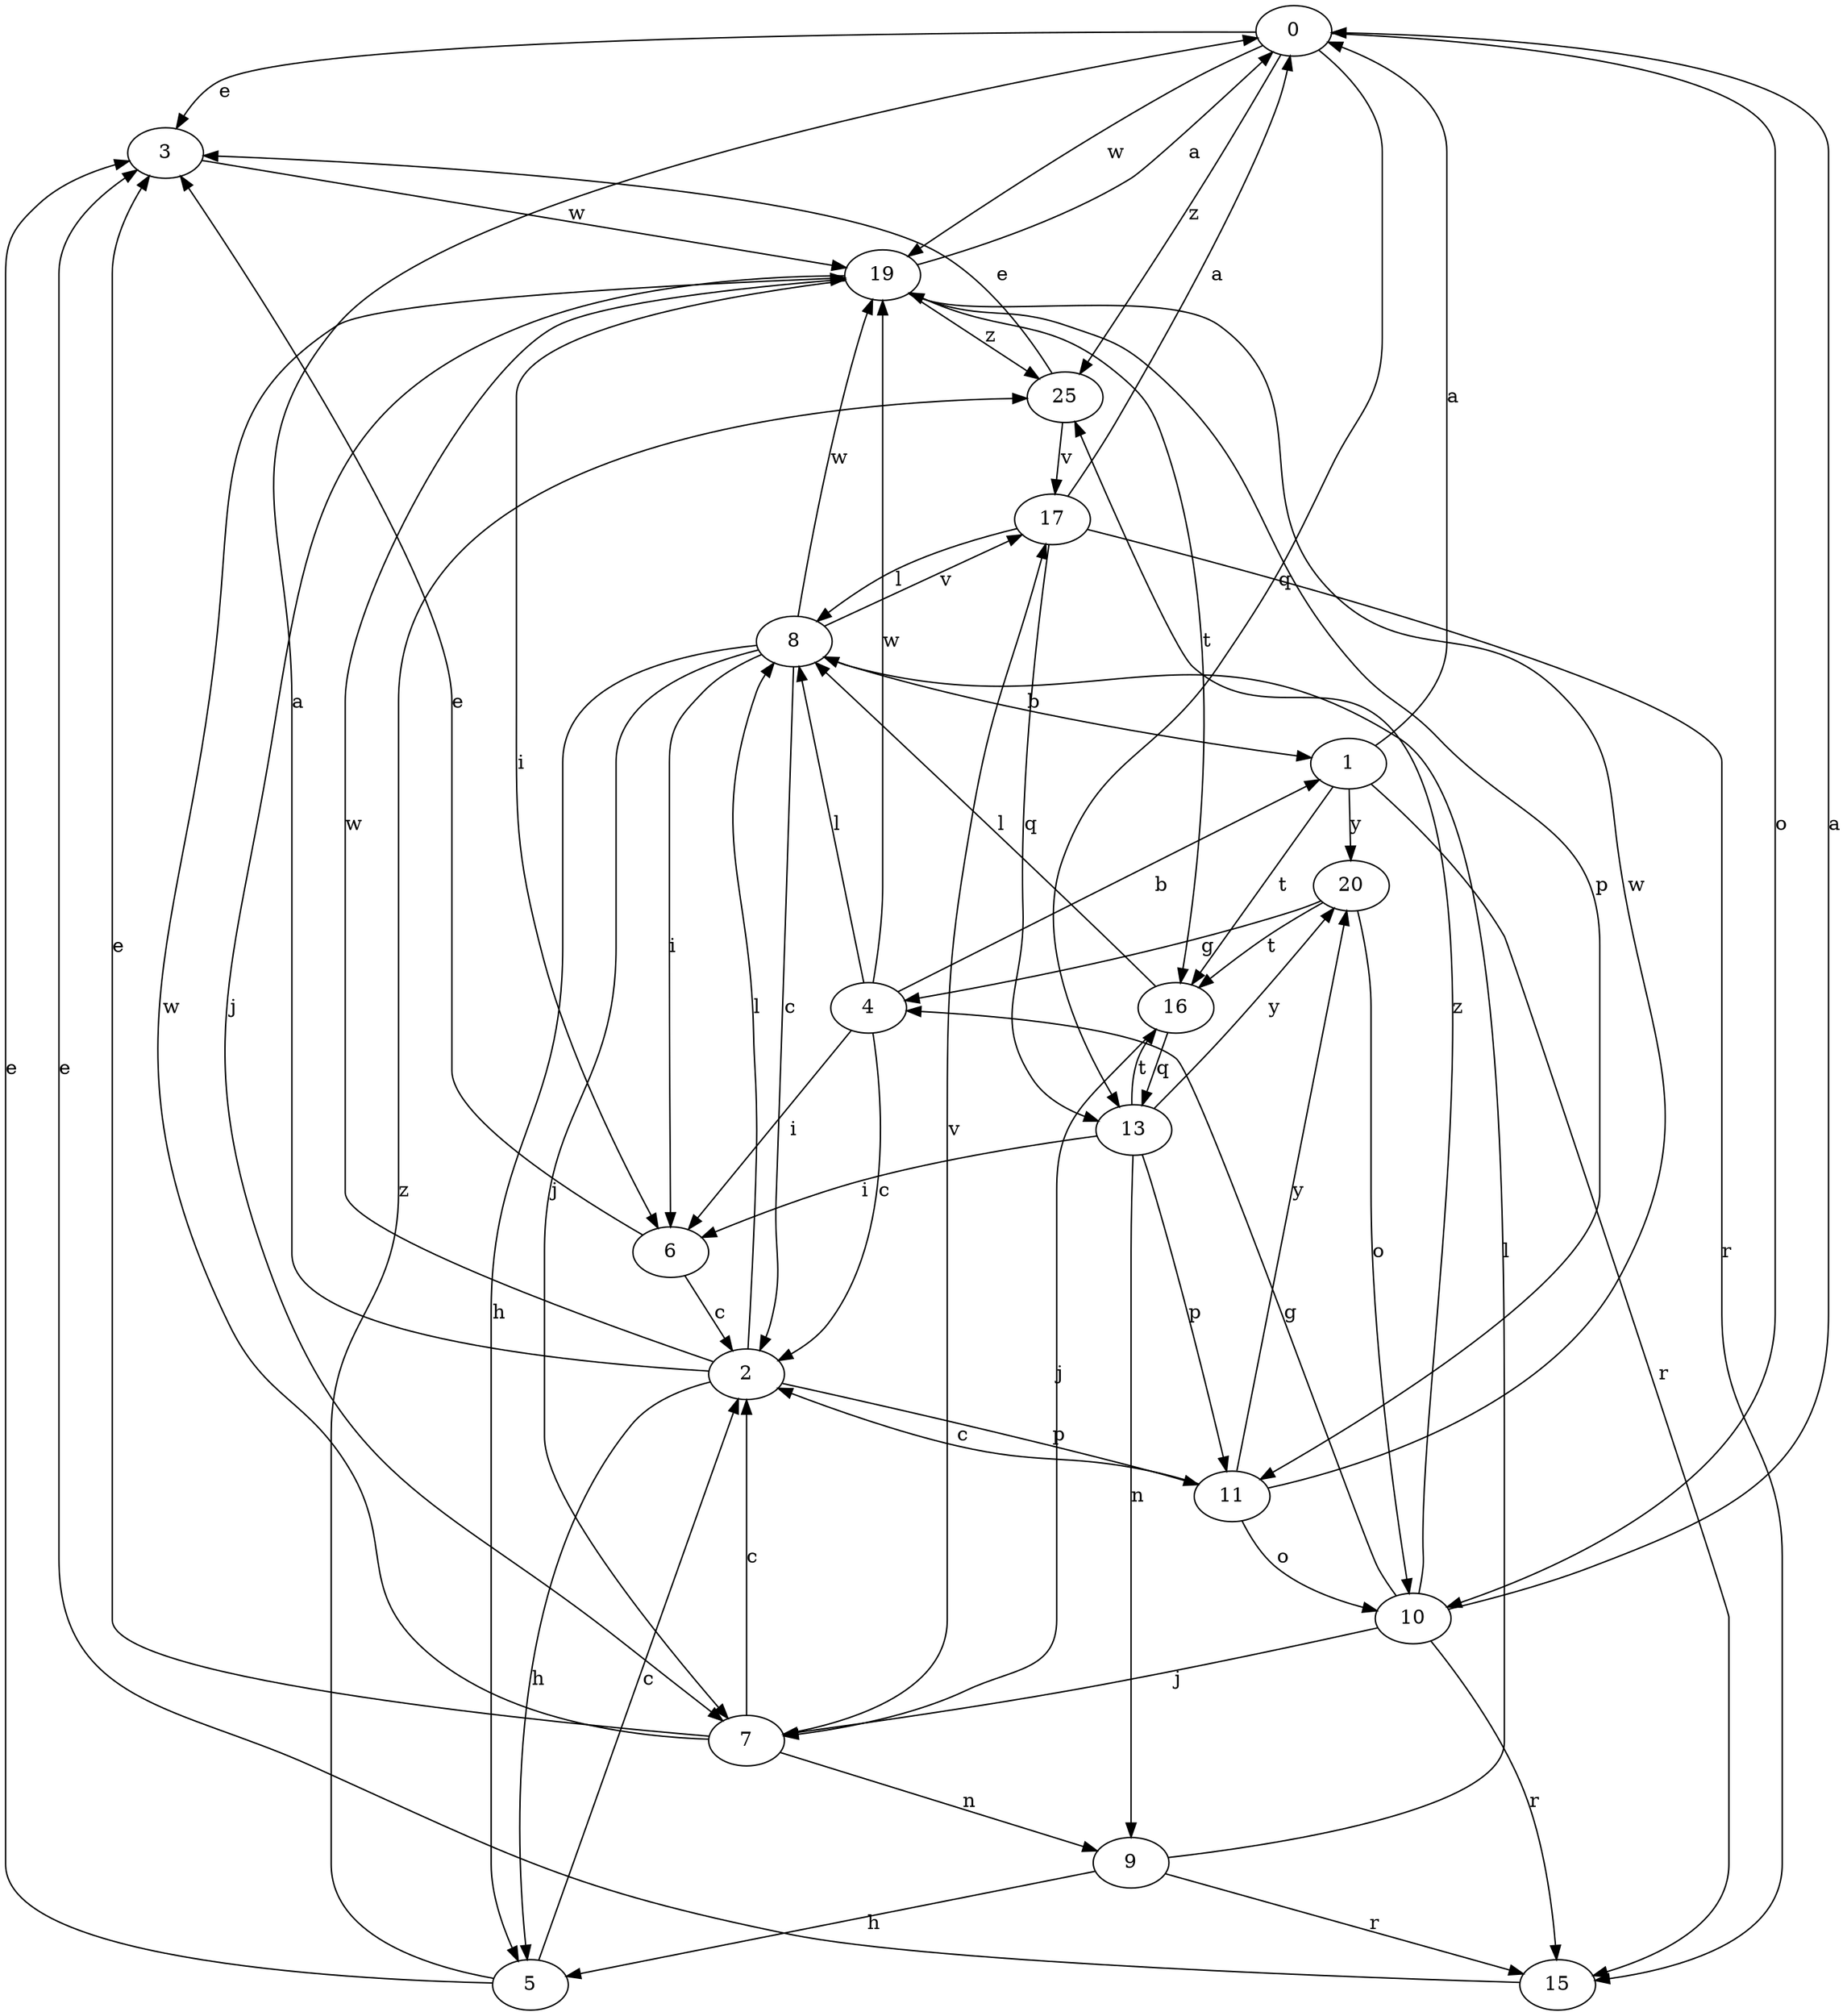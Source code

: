 strict digraph  {
0;
1;
2;
3;
4;
5;
6;
7;
8;
9;
10;
11;
13;
15;
16;
17;
19;
20;
25;
0 -> 3  [label=e];
0 -> 10  [label=o];
0 -> 13  [label=q];
0 -> 19  [label=w];
0 -> 25  [label=z];
1 -> 0  [label=a];
1 -> 15  [label=r];
1 -> 16  [label=t];
1 -> 20  [label=y];
2 -> 0  [label=a];
2 -> 5  [label=h];
2 -> 8  [label=l];
2 -> 11  [label=p];
2 -> 19  [label=w];
3 -> 19  [label=w];
4 -> 1  [label=b];
4 -> 2  [label=c];
4 -> 6  [label=i];
4 -> 8  [label=l];
4 -> 19  [label=w];
5 -> 2  [label=c];
5 -> 3  [label=e];
5 -> 25  [label=z];
6 -> 2  [label=c];
6 -> 3  [label=e];
7 -> 2  [label=c];
7 -> 3  [label=e];
7 -> 9  [label=n];
7 -> 17  [label=v];
7 -> 19  [label=w];
8 -> 1  [label=b];
8 -> 2  [label=c];
8 -> 5  [label=h];
8 -> 6  [label=i];
8 -> 7  [label=j];
8 -> 17  [label=v];
8 -> 19  [label=w];
9 -> 5  [label=h];
9 -> 8  [label=l];
9 -> 15  [label=r];
10 -> 0  [label=a];
10 -> 4  [label=g];
10 -> 7  [label=j];
10 -> 15  [label=r];
10 -> 25  [label=z];
11 -> 2  [label=c];
11 -> 10  [label=o];
11 -> 19  [label=w];
11 -> 20  [label=y];
13 -> 6  [label=i];
13 -> 9  [label=n];
13 -> 11  [label=p];
13 -> 16  [label=t];
13 -> 20  [label=y];
15 -> 3  [label=e];
16 -> 7  [label=j];
16 -> 8  [label=l];
16 -> 13  [label=q];
17 -> 0  [label=a];
17 -> 8  [label=l];
17 -> 13  [label=q];
17 -> 15  [label=r];
19 -> 0  [label=a];
19 -> 6  [label=i];
19 -> 7  [label=j];
19 -> 11  [label=p];
19 -> 16  [label=t];
19 -> 25  [label=z];
20 -> 4  [label=g];
20 -> 10  [label=o];
20 -> 16  [label=t];
25 -> 3  [label=e];
25 -> 17  [label=v];
}
